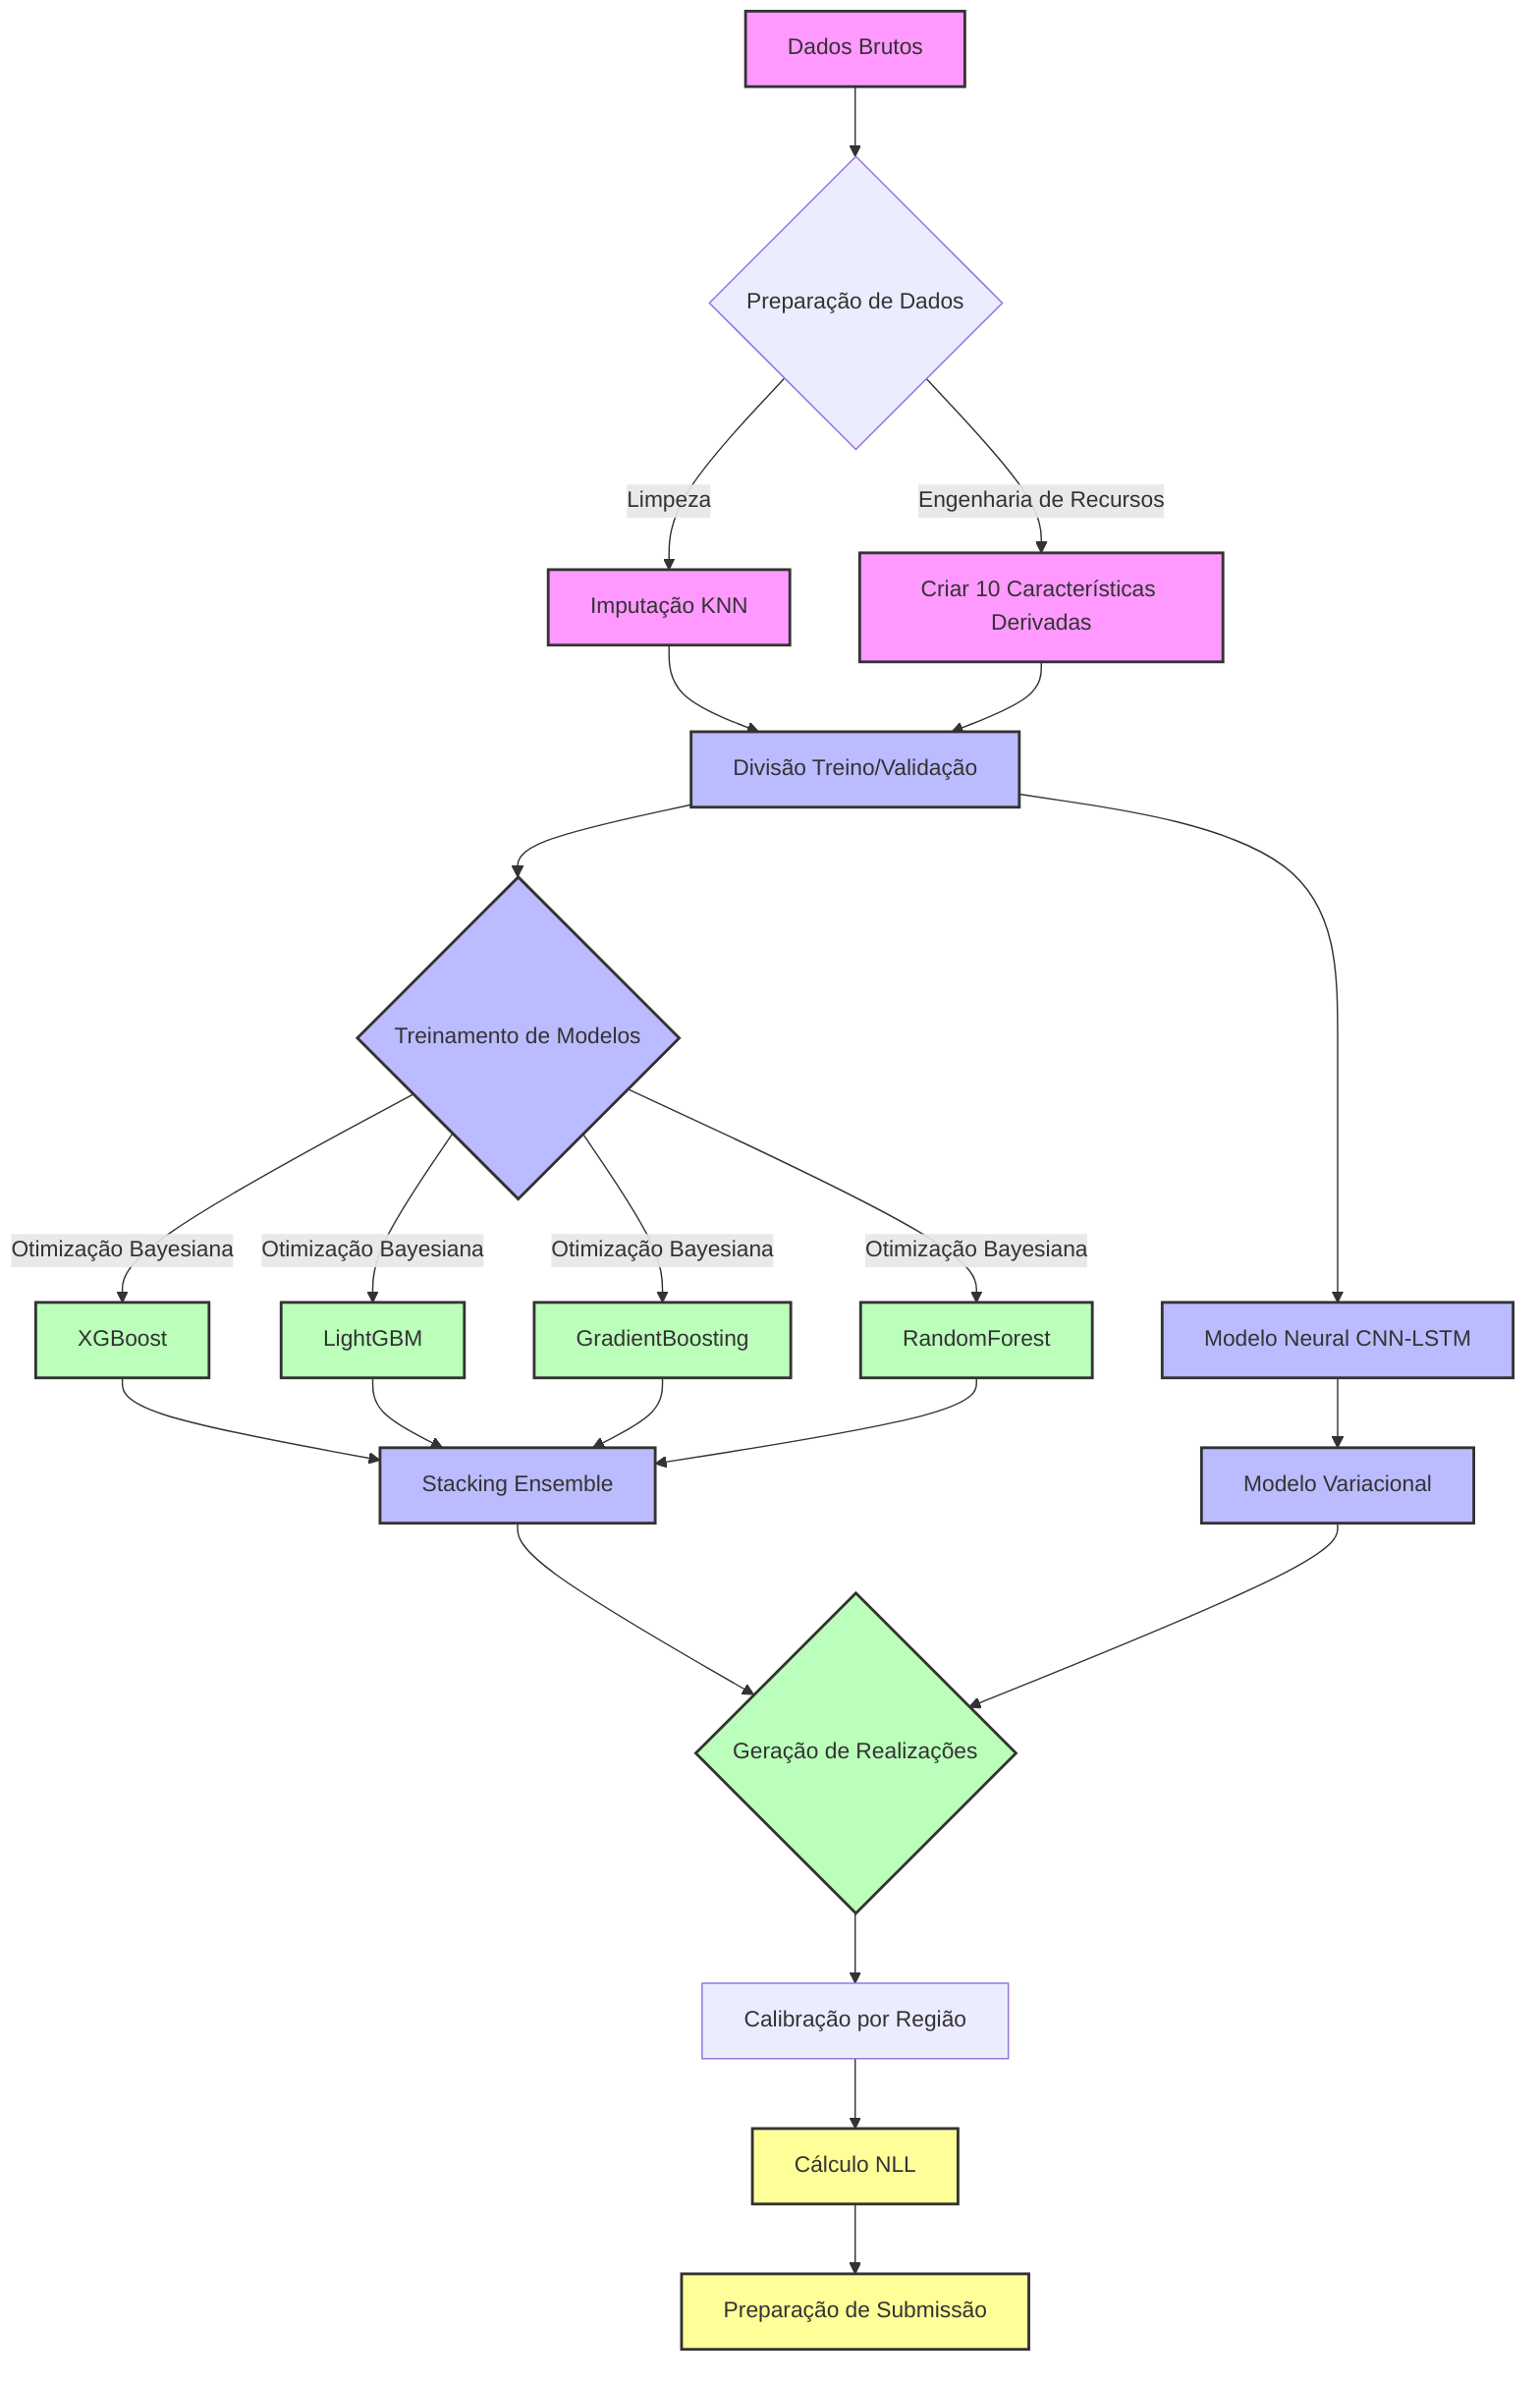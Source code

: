 flowchart TB
    %% Entrada de Dados
    A[Dados Brutos] --> B{Preparação de Dados}
    
    %% Processamento de Dados
    B --> |Limpeza| C[Imputação KNN]
    B --> |Engenharia de Recursos| D[Criar 10 Características Derivadas]
    
    %% Treinamento de Modelos
    C --> E[Divisão Treino/Validação]
    D --> E
    
    %% Ensemble de Modelos
    E --> F{Treinamento de Modelos}
    F --> |Otimização Bayesiana| G[XGBoost]
    F --> |Otimização Bayesiana| H[LightGBM]
    F --> |Otimização Bayesiana| I[GradientBoosting]
    F --> |Otimização Bayesiana| J[RandomForest]
    
    %% Stacking
    G --> K[Stacking Ensemble]
    H --> K
    I --> K
    J --> K
    
    %% Modelos Neurais
    E --> L[Modelo Neural CNN-LSTM]
    L --> M[Modelo Variacional]
    
    %% Geração de Realizações
    K --> N{Geração de Realizações}
    M --> N
    
    %% Calibração
    N --> O[Calibração por Região]
    
    %% Avaliação
    O --> P[Cálculo NLL]
    
    %% Submissão
    P --> Q[Preparação de Submissão]
    
    %% Legenda de Cores
    classDef dados fill:#f9f,stroke:#333,stroke-width:2px;
    classDef processamento fill:#bbf,stroke:#333,stroke-width:2px;
    classDef modelo fill:#bfb,stroke:#333,stroke-width:2px;
    classDef avaliacao fill:#ff9,stroke:#333,stroke-width:2px;
    
    class A,C,D dados;
    class E,F,K,L,M processamento;
    class G,H,I,J,N modelo;
    class P,Q avaliacao;